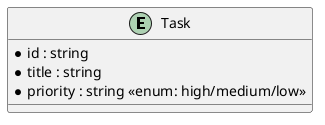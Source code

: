 @startuml ER
entity "Task" as task {
  * id : string
  * title : string
  * priority : string <<enum: high/medium/low>>
}

@enduml